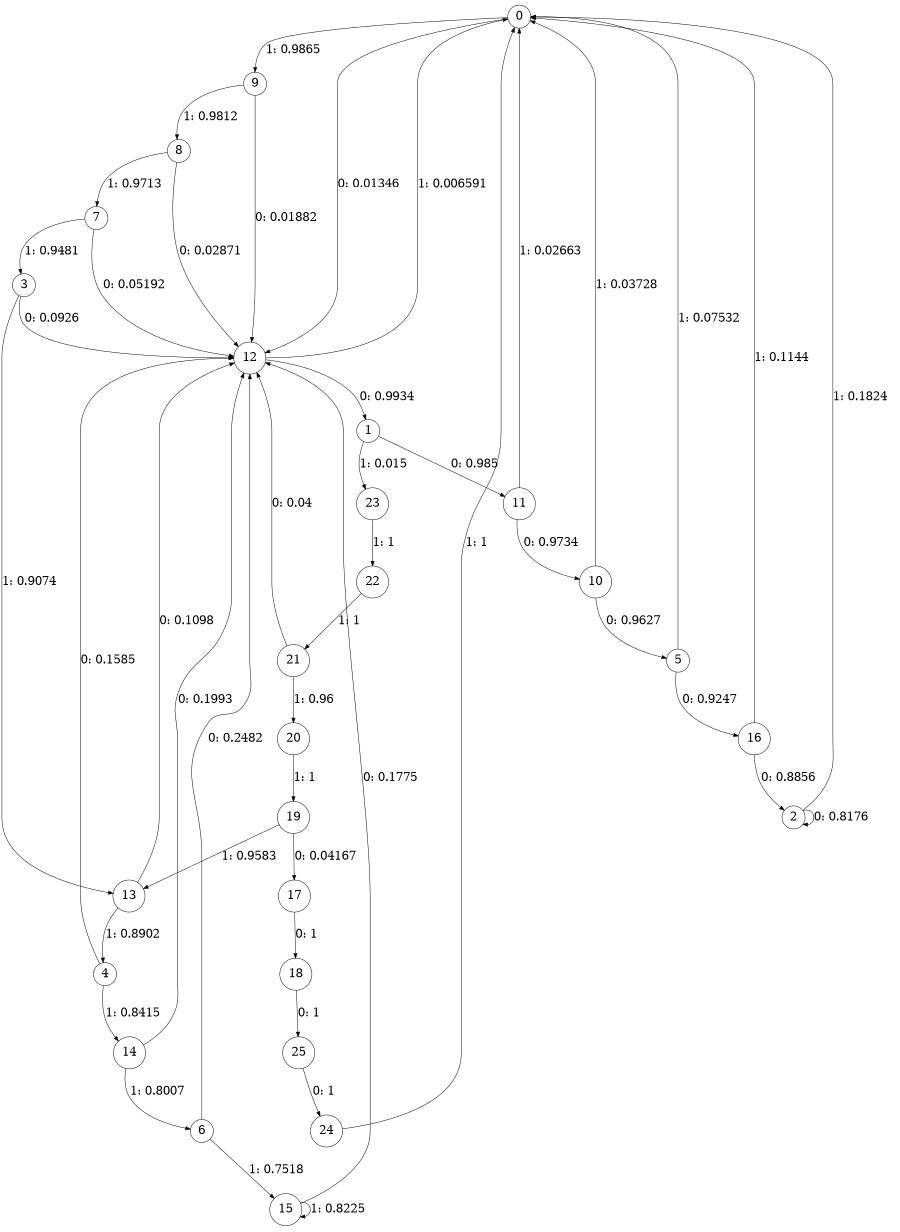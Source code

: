 digraph "ch2_both_grouped_diff_L13" {
size = "6,8.5";
ratio = "fill";
node [shape = circle];
node [fontsize = 24];
edge [fontsize = 24];
0 -> 12 [label = "0: 0.01346  "];
0 -> 9 [label = "1: 0.9865   "];
1 -> 11 [label = "0: 0.985    "];
1 -> 23 [label = "1: 0.015    "];
2 -> 2 [label = "0: 0.8176   "];
2 -> 0 [label = "1: 0.1824   "];
3 -> 12 [label = "0: 0.0926   "];
3 -> 13 [label = "1: 0.9074   "];
4 -> 12 [label = "0: 0.1585   "];
4 -> 14 [label = "1: 0.8415   "];
5 -> 16 [label = "0: 0.9247   "];
5 -> 0 [label = "1: 0.07532  "];
6 -> 12 [label = "0: 0.2482   "];
6 -> 15 [label = "1: 0.7518   "];
7 -> 12 [label = "0: 0.05192  "];
7 -> 3 [label = "1: 0.9481   "];
8 -> 12 [label = "0: 0.02871  "];
8 -> 7 [label = "1: 0.9713   "];
9 -> 12 [label = "0: 0.01882  "];
9 -> 8 [label = "1: 0.9812   "];
10 -> 5 [label = "0: 0.9627   "];
10 -> 0 [label = "1: 0.03728  "];
11 -> 10 [label = "0: 0.9734   "];
11 -> 0 [label = "1: 0.02663  "];
12 -> 1 [label = "0: 0.9934   "];
12 -> 0 [label = "1: 0.006591  "];
13 -> 12 [label = "0: 0.1098   "];
13 -> 4 [label = "1: 0.8902   "];
14 -> 12 [label = "0: 0.1993   "];
14 -> 6 [label = "1: 0.8007   "];
15 -> 12 [label = "0: 0.1775   "];
15 -> 15 [label = "1: 0.8225   "];
16 -> 2 [label = "0: 0.8856   "];
16 -> 0 [label = "1: 0.1144   "];
17 -> 18 [label = "0: 1        "];
18 -> 25 [label = "0: 1        "];
19 -> 17 [label = "0: 0.04167  "];
19 -> 13 [label = "1: 0.9583   "];
20 -> 19 [label = "1: 1        "];
21 -> 12 [label = "0: 0.04     "];
21 -> 20 [label = "1: 0.96     "];
22 -> 21 [label = "1: 1        "];
23 -> 22 [label = "1: 1        "];
24 -> 0 [label = "1: 1        "];
25 -> 24 [label = "0: 1        "];
}
